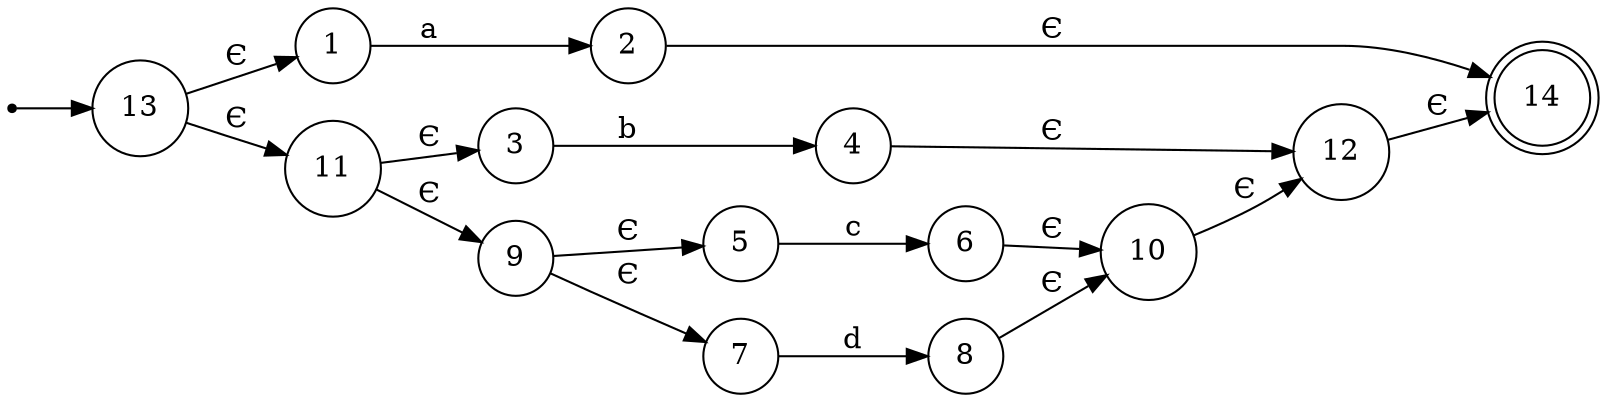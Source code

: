 digraph ejemplo{ 
	 rankdir=LR; 
 
	 node [shape = doublecircle]; 14; 
	 node [shape = point ]; qi 
	 node [shape = circle];
 
	 qi -> 13; 
	 1 -> 2 [ label= "a" ]; 
 	 2 -> 14 [ label= "Є" ]; 
 	 3 -> 4 [ label= "b" ]; 
 	 4 -> 12 [ label= "Є" ]; 
 	 5 -> 6 [ label= "c" ]; 
 	 6 -> 10 [ label= "Є" ]; 
 	 7 -> 8 [ label= "d" ]; 
 	 8 -> 10 [ label= "Є" ]; 
 	 9 -> 5 [ label= "Є" ]; 
 	 9 -> 7 [ label= "Є" ]; 
 	 10 -> 12 [ label= "Є" ]; 
 	 11 -> 3 [ label= "Є" ]; 
 	 11 -> 9 [ label= "Є" ]; 
 	 12 -> 14 [ label= "Є" ]; 
 	 13 -> 1 [ label= "Є" ]; 
 	 13 -> 11 [ label= "Є" ]; 
 }
